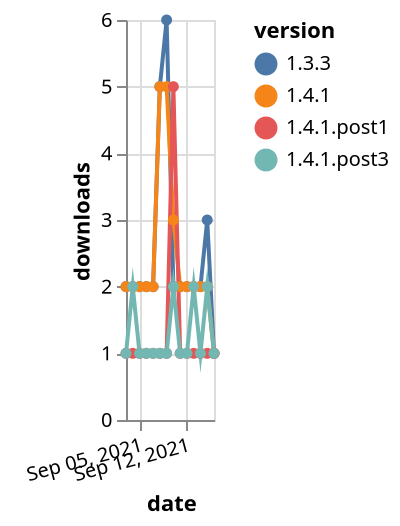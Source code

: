 {"$schema": "https://vega.github.io/schema/vega-lite/v5.json", "description": "A simple bar chart with embedded data.", "data": {"values": [{"date": "2021-09-03", "total": 3889, "delta": 2, "version": "1.3.3"}, {"date": "2021-09-04", "total": 3891, "delta": 2, "version": "1.3.3"}, {"date": "2021-09-05", "total": 3893, "delta": 2, "version": "1.3.3"}, {"date": "2021-09-06", "total": 3895, "delta": 2, "version": "1.3.3"}, {"date": "2021-09-07", "total": 3897, "delta": 2, "version": "1.3.3"}, {"date": "2021-09-08", "total": 3902, "delta": 5, "version": "1.3.3"}, {"date": "2021-09-09", "total": 3908, "delta": 6, "version": "1.3.3"}, {"date": "2021-09-10", "total": 3910, "delta": 2, "version": "1.3.3"}, {"date": "2021-09-11", "total": 3912, "delta": 2, "version": "1.3.3"}, {"date": "2021-09-12", "total": 3914, "delta": 2, "version": "1.3.3"}, {"date": "2021-09-13", "total": 3916, "delta": 2, "version": "1.3.3"}, {"date": "2021-09-14", "total": 3918, "delta": 2, "version": "1.3.3"}, {"date": "2021-09-15", "total": 3921, "delta": 3, "version": "1.3.3"}, {"date": "2021-09-16", "total": 3922, "delta": 1, "version": "1.3.3"}, {"date": "2021-09-03", "total": 2699, "delta": 2, "version": "1.4.1"}, {"date": "2021-09-04", "total": 2701, "delta": 2, "version": "1.4.1"}, {"date": "2021-09-05", "total": 2703, "delta": 2, "version": "1.4.1"}, {"date": "2021-09-06", "total": 2705, "delta": 2, "version": "1.4.1"}, {"date": "2021-09-07", "total": 2707, "delta": 2, "version": "1.4.1"}, {"date": "2021-09-08", "total": 2712, "delta": 5, "version": "1.4.1"}, {"date": "2021-09-09", "total": 2717, "delta": 5, "version": "1.4.1"}, {"date": "2021-09-10", "total": 2720, "delta": 3, "version": "1.4.1"}, {"date": "2021-09-11", "total": 2722, "delta": 2, "version": "1.4.1"}, {"date": "2021-09-12", "total": 2724, "delta": 2, "version": "1.4.1"}, {"date": "2021-09-13", "total": 2726, "delta": 2, "version": "1.4.1"}, {"date": "2021-09-14", "total": 2728, "delta": 2, "version": "1.4.1"}, {"date": "2021-09-15", "total": 2730, "delta": 2, "version": "1.4.1"}, {"date": "2021-09-16", "total": 2731, "delta": 1, "version": "1.4.1"}, {"date": "2021-09-03", "total": 526, "delta": 1, "version": "1.4.1.post1"}, {"date": "2021-09-04", "total": 527, "delta": 1, "version": "1.4.1.post1"}, {"date": "2021-09-05", "total": 528, "delta": 1, "version": "1.4.1.post1"}, {"date": "2021-09-06", "total": 529, "delta": 1, "version": "1.4.1.post1"}, {"date": "2021-09-07", "total": 530, "delta": 1, "version": "1.4.1.post1"}, {"date": "2021-09-08", "total": 531, "delta": 1, "version": "1.4.1.post1"}, {"date": "2021-09-09", "total": 532, "delta": 1, "version": "1.4.1.post1"}, {"date": "2021-09-10", "total": 537, "delta": 5, "version": "1.4.1.post1"}, {"date": "2021-09-11", "total": 538, "delta": 1, "version": "1.4.1.post1"}, {"date": "2021-09-12", "total": 539, "delta": 1, "version": "1.4.1.post1"}, {"date": "2021-09-13", "total": 540, "delta": 1, "version": "1.4.1.post1"}, {"date": "2021-09-14", "total": 541, "delta": 1, "version": "1.4.1.post1"}, {"date": "2021-09-15", "total": 542, "delta": 1, "version": "1.4.1.post1"}, {"date": "2021-09-16", "total": 543, "delta": 1, "version": "1.4.1.post1"}, {"date": "2021-09-03", "total": 129, "delta": 1, "version": "1.4.1.post3"}, {"date": "2021-09-04", "total": 131, "delta": 2, "version": "1.4.1.post3"}, {"date": "2021-09-05", "total": 132, "delta": 1, "version": "1.4.1.post3"}, {"date": "2021-09-06", "total": 133, "delta": 1, "version": "1.4.1.post3"}, {"date": "2021-09-07", "total": 134, "delta": 1, "version": "1.4.1.post3"}, {"date": "2021-09-08", "total": 135, "delta": 1, "version": "1.4.1.post3"}, {"date": "2021-09-09", "total": 136, "delta": 1, "version": "1.4.1.post3"}, {"date": "2021-09-10", "total": 138, "delta": 2, "version": "1.4.1.post3"}, {"date": "2021-09-11", "total": 139, "delta": 1, "version": "1.4.1.post3"}, {"date": "2021-09-12", "total": 140, "delta": 1, "version": "1.4.1.post3"}, {"date": "2021-09-13", "total": 142, "delta": 2, "version": "1.4.1.post3"}, {"date": "2021-09-14", "total": 143, "delta": 1, "version": "1.4.1.post3"}, {"date": "2021-09-15", "total": 145, "delta": 2, "version": "1.4.1.post3"}, {"date": "2021-09-16", "total": 146, "delta": 1, "version": "1.4.1.post3"}]}, "width": "container", "mark": {"type": "line", "point": {"filled": true}}, "encoding": {"x": {"field": "date", "type": "temporal", "timeUnit": "yearmonthdate", "title": "date", "axis": {"labelAngle": -15}}, "y": {"field": "delta", "type": "quantitative", "title": "downloads"}, "color": {"field": "version", "type": "nominal"}, "tooltip": {"field": "delta"}}}